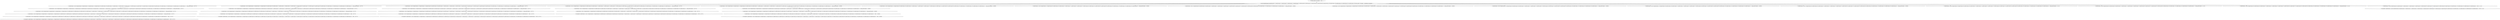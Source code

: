 Digraph G {
size = "500,500";
0 [ label = " [ 96:(empty_gripper yumi gripper) ] :: (init) :: 1" ]; 
1 [ label = " [ 4:(init) 66:(ontable domino2) 68:(ontable domino3) 70:(ontable domino4) 72:(ontable domino5) 74:(ontable domino1) 76:(ontable domino0) 78:(ontable domino6) 80:(ontable domino7) 82:(ontable domino8) 84:(ontable domino9) 86:(ontable domino10) 88:(ontable domino11) 90:(ontable domino12) 92:(ontable domino13) 94:(ontable domino14) 96:(empty_gripper yumi gripper) ] :: (pick domino1 yumi gripper) :: 1" ]; 
0->1 ;
2 [ label = " [ 2:(picked domino1) 4:(init) 6:(dropped domino2) 8:(dropped domino3) 10:(dropped domino4) 12:(dropped domino5) 66:(ontable domino2) 68:(ontable domino3) 70:(ontable domino4) 72:(ontable domino5) 76:(ontable domino0) 78:(ontable domino6) 80:(ontable domino7) 82:(ontable domino8) 84:(ontable domino9) 86:(ontable domino10) 88:(ontable domino11) 90:(ontable domino12) 92:(ontable domino13) 94:(ontable domino14) ] :: (human_notify domino5) :: 0.0277722" ]; 
1->2 ;
3 [ label = " [ 2:(picked domino1) 4:(init) 8:(dropped domino3) 10:(dropped domino4) 12:(dropped domino5) 66:(ontable domino2) 68:(ontable domino3) 70:(ontable domino4) 72:(ontable domino5) 76:(ontable domino0) 78:(ontable domino6) 80:(ontable domino7) 82:(ontable domino8) 84:(ontable domino9) 86:(ontable domino10) 88:(ontable domino11) 90:(ontable domino12) 92:(ontable domino13) 94:(ontable domino14) ] :: (human_notify domino5) :: 0.0277722" ]; 
1->3 ;
4 [ label = " [ 2:(picked domino1) 4:(init) 6:(dropped domino2) 10:(dropped domino4) 12:(dropped domino5) 66:(ontable domino2) 68:(ontable domino3) 70:(ontable domino4) 72:(ontable domino5) 76:(ontable domino0) 78:(ontable domino6) 80:(ontable domino7) 82:(ontable domino8) 84:(ontable domino9) 86:(ontable domino10) 88:(ontable domino11) 90:(ontable domino12) 92:(ontable domino13) 94:(ontable domino14) ] :: (human_notify domino5) :: 0.0277722" ]; 
1->4 ;
5 [ label = " [ 2:(picked domino1) 4:(init) 10:(dropped domino4) 12:(dropped domino5) 66:(ontable domino2) 68:(ontable domino3) 70:(ontable domino4) 72:(ontable domino5) 76:(ontable domino0) 78:(ontable domino6) 80:(ontable domino7) 82:(ontable domino8) 84:(ontable domino9) 86:(ontable domino10) 88:(ontable domino11) 90:(ontable domino12) 92:(ontable domino13) 94:(ontable domino14) ] :: (human_notify domino5) :: 0.0277722" ]; 
1->5 ;
6 [ label = " [ 2:(picked domino1) 4:(init) 6:(dropped domino2) 8:(dropped domino3) 12:(dropped domino5) 66:(ontable domino2) 68:(ontable domino3) 70:(ontable domino4) 72:(ontable domino5) 76:(ontable domino0) 78:(ontable domino6) 80:(ontable domino7) 82:(ontable domino8) 84:(ontable domino9) 86:(ontable domino10) 88:(ontable domino11) 90:(ontable domino12) 92:(ontable domino13) 94:(ontable domino14) ] :: (human_notify domino5) :: 0.0555528" ]; 
1->6 ;
7 [ label = " [ 2:(picked domino1) 4:(init) 8:(dropped domino3) 12:(dropped domino5) 66:(ontable domino2) 68:(ontable domino3) 70:(ontable domino4) 72:(ontable domino5) 76:(ontable domino0) 78:(ontable domino6) 80:(ontable domino7) 82:(ontable domino8) 84:(ontable domino9) 86:(ontable domino10) 88:(ontable domino11) 90:(ontable domino12) 92:(ontable domino13) 94:(ontable domino14) ] :: (human_notify domino5) :: 0.0555528" ]; 
1->7 ;
8 [ label = " [ 2:(picked domino1) 4:(init) 6:(dropped domino2) 12:(dropped domino5) 66:(ontable domino2) 68:(ontable domino3) 70:(ontable domino4) 72:(ontable domino5) 76:(ontable domino0) 78:(ontable domino6) 80:(ontable domino7) 82:(ontable domino8) 84:(ontable domino9) 86:(ontable domino10) 88:(ontable domino11) 90:(ontable domino12) 92:(ontable domino13) 94:(ontable domino14) ] :: (human_notify domino5) :: 0.0555528" ]; 
1->8 ;
9 [ label = " [ 2:(picked domino1) 4:(init) 12:(dropped domino5) 66:(ontable domino2) 68:(ontable domino3) 70:(ontable domino4) 72:(ontable domino5) 76:(ontable domino0) 78:(ontable domino6) 80:(ontable domino7) 82:(ontable domino8) 84:(ontable domino9) 86:(ontable domino10) 88:(ontable domino11) 90:(ontable domino12) 92:(ontable domino13) 94:(ontable domino14) ] :: (human_notify domino5) :: 0.0555528" ]; 
1->9 ;
10 [ label = " [ 2:(picked domino1) 4:(init) 6:(dropped domino2) 8:(dropped domino3) 10:(dropped domino4) 66:(ontable domino2) 68:(ontable domino3) 70:(ontable domino4) 72:(ontable domino5) 76:(ontable domino0) 78:(ontable domino6) 80:(ontable domino7) 82:(ontable domino8) 84:(ontable domino9) 86:(ontable domino10) 88:(ontable domino11) 90:(ontable domino12) 92:(ontable domino13) 94:(ontable domino14) ] :: (human_notify domino4) :: 0.0555528" ]; 
1->10 ;
11 [ label = " [ 2:(picked domino1) 4:(init) 8:(dropped domino3) 10:(dropped domino4) 66:(ontable domino2) 68:(ontable domino3) 70:(ontable domino4) 72:(ontable domino5) 76:(ontable domino0) 78:(ontable domino6) 80:(ontable domino7) 82:(ontable domino8) 84:(ontable domino9) 86:(ontable domino10) 88:(ontable domino11) 90:(ontable domino12) 92:(ontable domino13) 94:(ontable domino14) ] :: (human_notify domino4) :: 0.0555528" ]; 
1->11 ;
12 [ label = " [ 2:(picked domino1) 4:(init) 6:(dropped domino2) 10:(dropped domino4) 66:(ontable domino2) 68:(ontable domino3) 70:(ontable domino4) 72:(ontable domino5) 76:(ontable domino0) 78:(ontable domino6) 80:(ontable domino7) 82:(ontable domino8) 84:(ontable domino9) 86:(ontable domino10) 88:(ontable domino11) 90:(ontable domino12) 92:(ontable domino13) 94:(ontable domino14) ] :: (human_notify domino4) :: 0.0555528" ]; 
1->12 ;
13 [ label = " [ 2:(picked domino1) 4:(init) 10:(dropped domino4) 66:(ontable domino2) 68:(ontable domino3) 70:(ontable domino4) 72:(ontable domino5) 76:(ontable domino0) 78:(ontable domino6) 80:(ontable domino7) 82:(ontable domino8) 84:(ontable domino9) 86:(ontable domino10) 88:(ontable domino11) 90:(ontable domino12) 92:(ontable domino13) 94:(ontable domino14) ] :: (human_notify domino4) :: 0.0555528" ]; 
1->13 ;
14 [ label = " [ 2:(picked domino1) 4:(init) 6:(dropped domino2) 8:(dropped domino3) 66:(ontable domino2) 68:(ontable domino3) 70:(ontable domino4) 72:(ontable domino5) 76:(ontable domino0) 78:(ontable domino6) 80:(ontable domino7) 82:(ontable domino8) 84:(ontable domino9) 86:(ontable domino10) 88:(ontable domino11) 90:(ontable domino12) 92:(ontable domino13) 94:(ontable domino14) ] :: (human_notify domino3) :: 0.111122" ]; 
1->14 ;
15 [ label = " [ 2:(picked domino1) 4:(init) 8:(dropped domino3) 66:(ontable domino2) 68:(ontable domino3) 70:(ontable domino4) 72:(ontable domino5) 76:(ontable domino0) 78:(ontable domino6) 80:(ontable domino7) 82:(ontable domino8) 84:(ontable domino9) 86:(ontable domino10) 88:(ontable domino11) 90:(ontable domino12) 92:(ontable domino13) 94:(ontable domino14) ] :: (human_notify domino3) :: 0.111122" ]; 
1->15 ;
16 [ label = " [ 2:(picked domino1) 4:(init) 6:(dropped domino2) 66:(ontable domino2) 68:(ontable domino3) 70:(ontable domino4) 72:(ontable domino5) 76:(ontable domino0) 78:(ontable domino6) 80:(ontable domino7) 82:(ontable domino8) 84:(ontable domino9) 86:(ontable domino10) 88:(ontable domino11) 90:(ontable domino12) 92:(ontable domino13) 94:(ontable domino14) ] :: (human_notify domino2) :: 0.111122" ]; 
1->16 ;
17 [ label = " [ 2:(picked domino1) 4:(init) 66:(ontable domino2) 68:(ontable domino3) 70:(ontable domino4) 72:(ontable domino5) 76:(ontable domino0) 78:(ontable domino6) 80:(ontable domino7) 82:(ontable domino8) 84:(ontable domino9) 86:(ontable domino10) 88:(ontable domino11) 90:(ontable domino12) 92:(ontable domino13) 94:(ontable domino14) ] :: (done) :: 0.111122" ]; 
1->17 ;
18 [ label = " [ 2:(picked domino1) 4:(init) 6:(dropped domino2) 8:(dropped domino3) 10:(dropped domino4) 12:(dropped domino5) 58:(notified domino5) 66:(ontable domino2) 68:(ontable domino3) 70:(ontable domino4) 72:(ontable domino5) 76:(ontable domino0) 78:(ontable domino6) 80:(ontable domino7) 82:(ontable domino8) 84:(ontable domino9) 86:(ontable domino10) 88:(ontable domino11) 90:(ontable domino12) 92:(ontable domino13) 94:(ontable domino14) ] :: (human_notify domino4) :: 0.0277722" ]; 
2->18 ;
19 [ label = " [ 2:(picked domino1) 4:(init) 8:(dropped domino3) 10:(dropped domino4) 12:(dropped domino5) 58:(notified domino5) 66:(ontable domino2) 68:(ontable domino3) 70:(ontable domino4) 72:(ontable domino5) 76:(ontable domino0) 78:(ontable domino6) 80:(ontable domino7) 82:(ontable domino8) 84:(ontable domino9) 86:(ontable domino10) 88:(ontable domino11) 90:(ontable domino12) 92:(ontable domino13) 94:(ontable domino14) ] :: (human_notify domino4) :: 0.0277722" ]; 
3->19 ;
20 [ label = " [ 2:(picked domino1) 4:(init) 6:(dropped domino2) 10:(dropped domino4) 12:(dropped domino5) 58:(notified domino5) 66:(ontable domino2) 68:(ontable domino3) 70:(ontable domino4) 72:(ontable domino5) 76:(ontable domino0) 78:(ontable domino6) 80:(ontable domino7) 82:(ontable domino8) 84:(ontable domino9) 86:(ontable domino10) 88:(ontable domino11) 90:(ontable domino12) 92:(ontable domino13) 94:(ontable domino14) ] :: (human_notify domino4) :: 0.0277722" ]; 
4->20 ;
21 [ label = " [ 2:(picked domino1) 4:(init) 10:(dropped domino4) 12:(dropped domino5) 58:(notified domino5) 66:(ontable domino2) 68:(ontable domino3) 70:(ontable domino4) 72:(ontable domino5) 76:(ontable domino0) 78:(ontable domino6) 80:(ontable domino7) 82:(ontable domino8) 84:(ontable domino9) 86:(ontable domino10) 88:(ontable domino11) 90:(ontable domino12) 92:(ontable domino13) 94:(ontable domino14) ] :: (human_notify domino4) :: 0.0277722" ]; 
5->21 ;
22 [ label = " [ 2:(picked domino1) 4:(init) 6:(dropped domino2) 8:(dropped domino3) 12:(dropped domino5) 58:(notified domino5) 66:(ontable domino2) 68:(ontable domino3) 70:(ontable domino4) 72:(ontable domino5) 76:(ontable domino0) 78:(ontable domino6) 80:(ontable domino7) 82:(ontable domino8) 84:(ontable domino9) 86:(ontable domino10) 88:(ontable domino11) 90:(ontable domino12) 92:(ontable domino13) 94:(ontable domino14) ] :: (human_notify domino3) :: 0.0555528" ]; 
6->22 ;
23 [ label = " [ 0:(terminated) 2:(picked domino1) 4:(init) 66:(ontable domino2) 68:(ontable domino3) 70:(ontable domino4) 72:(ontable domino5) 76:(ontable domino0) 78:(ontable domino6) 80:(ontable domino7) 82:(ontable domino8) 84:(ontable domino9) 86:(ontable domino10) 88:(ontable domino11) 90:(ontable domino12) 92:(ontable domino13) 94:(ontable domino14) ] :: STOP :: 0.111122"  ];
17->23 [shape=box,style=filled,color=".7 .3 1.0"];
24 [ label = " [ 2:(picked domino1) 4:(init) 6:(dropped domino2) 8:(dropped domino3) 10:(dropped domino4) 12:(dropped domino5) 58:(notified domino5) 60:(notified domino4) 66:(ontable domino2) 68:(ontable domino3) 70:(ontable domino4) 72:(ontable domino5) 76:(ontable domino0) 78:(ontable domino6) 80:(ontable domino7) 82:(ontable domino8) 84:(ontable domino9) 86:(ontable domino10) 88:(ontable domino11) 90:(ontable domino12) 92:(ontable domino13) 94:(ontable domino14) ] :: (human_notify domino3) :: 0.0277722" ]; 
18->24 ;
25 [ label = " [ 2:(picked domino1) 4:(init) 8:(dropped domino3) 10:(dropped domino4) 12:(dropped domino5) 58:(notified domino5) 60:(notified domino4) 66:(ontable domino2) 68:(ontable domino3) 70:(ontable domino4) 72:(ontable domino5) 76:(ontable domino0) 78:(ontable domino6) 80:(ontable domino7) 82:(ontable domino8) 84:(ontable domino9) 86:(ontable domino10) 88:(ontable domino11) 90:(ontable domino12) 92:(ontable domino13) 94:(ontable domino14) ] :: (human_notify domino3) :: 0.0277722" ]; 
19->25 ;
26 [ label = " [ 2:(picked domino1) 4:(init) 6:(dropped domino2) 10:(dropped domino4) 12:(dropped domino5) 58:(notified domino5) 60:(notified domino4) 66:(ontable domino2) 68:(ontable domino3) 70:(ontable domino4) 72:(ontable domino5) 76:(ontable domino0) 78:(ontable domino6) 80:(ontable domino7) 82:(ontable domino8) 84:(ontable domino9) 86:(ontable domino10) 88:(ontable domino11) 90:(ontable domino12) 92:(ontable domino13) 94:(ontable domino14) ] :: (human_notify domino2) :: 0.0277722" ]; 
20->26 ;
27 [ label = " [ 2:(picked domino1) 4:(init) 10:(dropped domino4) 12:(dropped domino5) 58:(notified domino5) 60:(notified domino4) 66:(ontable domino2) 68:(ontable domino3) 70:(ontable domino4) 72:(ontable domino5) 76:(ontable domino0) 78:(ontable domino6) 80:(ontable domino7) 82:(ontable domino8) 84:(ontable domino9) 86:(ontable domino10) 88:(ontable domino11) 90:(ontable domino12) 92:(ontable domino13) 94:(ontable domino14) ] :: (done) :: 0.0277722" ]; 
21->27 ;
28 [ label = " [ 2:(picked domino1) 4:(init) 6:(dropped domino2) 8:(dropped domino3) 12:(dropped domino5) 58:(notified domino5) 62:(notified domino3) 66:(ontable domino2) 68:(ontable domino3) 70:(ontable domino4) 72:(ontable domino5) 76:(ontable domino0) 78:(ontable domino6) 80:(ontable domino7) 82:(ontable domino8) 84:(ontable domino9) 86:(ontable domino10) 88:(ontable domino11) 90:(ontable domino12) 92:(ontable domino13) 94:(ontable domino14) ] :: (human_notify domino2) :: 0.0555528" ]; 
22->28 ;
29 [ label = " [ 2:(picked domino1) 4:(init) 6:(dropped domino2) 8:(dropped domino3) 10:(dropped domino4) 12:(dropped domino5) 58:(notified domino5) 60:(notified domino4) 62:(notified domino3) 66:(ontable domino2) 68:(ontable domino3) 70:(ontable domino4) 72:(ontable domino5) 76:(ontable domino0) 78:(ontable domino6) 80:(ontable domino7) 82:(ontable domino8) 84:(ontable domino9) 86:(ontable domino10) 88:(ontable domino11) 90:(ontable domino12) 92:(ontable domino13) 94:(ontable domino14) ] :: (human_notify domino2) :: 0.0277722" ]; 
24->29 ;
30 [ label = " [ 2:(picked domino1) 4:(init) 8:(dropped domino3) 10:(dropped domino4) 12:(dropped domino5) 58:(notified domino5) 60:(notified domino4) 62:(notified domino3) 66:(ontable domino2) 68:(ontable domino3) 70:(ontable domino4) 72:(ontable domino5) 76:(ontable domino0) 78:(ontable domino6) 80:(ontable domino7) 82:(ontable domino8) 84:(ontable domino9) 86:(ontable domino10) 88:(ontable domino11) 90:(ontable domino12) 92:(ontable domino13) 94:(ontable domino14) ] :: (done) :: 0.0277722" ]; 
25->30 ;
31 [ label = " [ 2:(picked domino1) 4:(init) 6:(dropped domino2) 10:(dropped domino4) 12:(dropped domino5) 58:(notified domino5) 60:(notified domino4) 64:(notified domino2) 66:(ontable domino2) 68:(ontable domino3) 70:(ontable domino4) 72:(ontable domino5) 76:(ontable domino0) 78:(ontable domino6) 80:(ontable domino7) 82:(ontable domino8) 84:(ontable domino9) 86:(ontable domino10) 88:(ontable domino11) 90:(ontable domino12) 92:(ontable domino13) 94:(ontable domino14) ] :: (done) :: 0.0277722" ]; 
26->31 ;
32 [ label = " [ 0:(terminated) 2:(picked domino1) 4:(init) 10:(dropped domino4) 12:(dropped domino5) 58:(notified domino5) 60:(notified domino4) 66:(ontable domino2) 68:(ontable domino3) 70:(ontable domino4) 72:(ontable domino5) 76:(ontable domino0) 78:(ontable domino6) 80:(ontable domino7) 82:(ontable domino8) 84:(ontable domino9) 86:(ontable domino10) 88:(ontable domino11) 90:(ontable domino12) 92:(ontable domino13) 94:(ontable domino14) ] :: STOP :: 0.0277722"  ];
27->32 [shape=box,style=filled,color=".7 .3 1.0"];
33 [ label = " [ 2:(picked domino1) 4:(init) 6:(dropped domino2) 8:(dropped domino3) 12:(dropped domino5) 58:(notified domino5) 62:(notified domino3) 64:(notified domino2) 66:(ontable domino2) 68:(ontable domino3) 70:(ontable domino4) 72:(ontable domino5) 76:(ontable domino0) 78:(ontable domino6) 80:(ontable domino7) 82:(ontable domino8) 84:(ontable domino9) 86:(ontable domino10) 88:(ontable domino11) 90:(ontable domino12) 92:(ontable domino13) 94:(ontable domino14) ] :: (done) :: 0.0555528" ]; 
28->33 ;
34 [ label = " [ 2:(picked domino1) 4:(init) 6:(dropped domino2) 8:(dropped domino3) 10:(dropped domino4) 12:(dropped domino5) 58:(notified domino5) 60:(notified domino4) 62:(notified domino3) 64:(notified domino2) 66:(ontable domino2) 68:(ontable domino3) 70:(ontable domino4) 72:(ontable domino5) 76:(ontable domino0) 78:(ontable domino6) 80:(ontable domino7) 82:(ontable domino8) 84:(ontable domino9) 86:(ontable domino10) 88:(ontable domino11) 90:(ontable domino12) 92:(ontable domino13) 94:(ontable domino14) ] :: (done) :: 0.0277722" ]; 
29->34 ;
35 [ label = " [ 0:(terminated) 2:(picked domino1) 4:(init) 8:(dropped domino3) 10:(dropped domino4) 12:(dropped domino5) 58:(notified domino5) 60:(notified domino4) 62:(notified domino3) 66:(ontable domino2) 68:(ontable domino3) 70:(ontable domino4) 72:(ontable domino5) 76:(ontable domino0) 78:(ontable domino6) 80:(ontable domino7) 82:(ontable domino8) 84:(ontable domino9) 86:(ontable domino10) 88:(ontable domino11) 90:(ontable domino12) 92:(ontable domino13) 94:(ontable domino14) ] :: STOP :: 0.0277722"  ];
30->35 [shape=box,style=filled,color=".7 .3 1.0"];
36 [ label = " [ 0:(terminated) 2:(picked domino1) 4:(init) 6:(dropped domino2) 10:(dropped domino4) 12:(dropped domino5) 58:(notified domino5) 60:(notified domino4) 64:(notified domino2) 66:(ontable domino2) 68:(ontable domino3) 70:(ontable domino4) 72:(ontable domino5) 76:(ontable domino0) 78:(ontable domino6) 80:(ontable domino7) 82:(ontable domino8) 84:(ontable domino9) 86:(ontable domino10) 88:(ontable domino11) 90:(ontable domino12) 92:(ontable domino13) 94:(ontable domino14) ] :: STOP :: 0.0277722"  ];
31->36 [shape=box,style=filled,color=".7 .3 1.0"];
37 [ label = " [ 0:(terminated) 2:(picked domino1) 4:(init) 6:(dropped domino2) 8:(dropped domino3) 12:(dropped domino5) 58:(notified domino5) 62:(notified domino3) 64:(notified domino2) 66:(ontable domino2) 68:(ontable domino3) 70:(ontable domino4) 72:(ontable domino5) 76:(ontable domino0) 78:(ontable domino6) 80:(ontable domino7) 82:(ontable domino8) 84:(ontable domino9) 86:(ontable domino10) 88:(ontable domino11) 90:(ontable domino12) 92:(ontable domino13) 94:(ontable domino14) ] :: STOP :: 0.0555528"  ];
33->37 [shape=box,style=filled,color=".7 .3 1.0"];
38 [ label = " [ 0:(terminated) 2:(picked domino1) 4:(init) 6:(dropped domino2) 8:(dropped domino3) 10:(dropped domino4) 12:(dropped domino5) 58:(notified domino5) 60:(notified domino4) 62:(notified domino3) 64:(notified domino2) 66:(ontable domino2) 68:(ontable domino3) 70:(ontable domino4) 72:(ontable domino5) 76:(ontable domino0) 78:(ontable domino6) 80:(ontable domino7) 82:(ontable domino8) 84:(ontable domino9) 86:(ontable domino10) 88:(ontable domino11) 90:(ontable domino12) 92:(ontable domino13) 94:(ontable domino14) ] :: STOP :: 0.0277722"  ];
34->38 [shape=box,style=filled,color=".7 .3 1.0"];
}
# Cost: 3.22216
